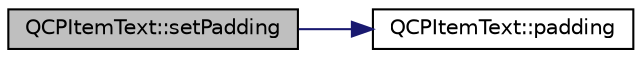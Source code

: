 digraph "QCPItemText::setPadding"
{
 // LATEX_PDF_SIZE
  edge [fontname="Helvetica",fontsize="10",labelfontname="Helvetica",labelfontsize="10"];
  node [fontname="Helvetica",fontsize="10",shape=record];
  rankdir="LR";
  Node1 [label="QCPItemText::setPadding",height=0.2,width=0.4,color="black", fillcolor="grey75", style="filled", fontcolor="black",tooltip=" "];
  Node1 -> Node2 [color="midnightblue",fontsize="10",style="solid",fontname="Helvetica"];
  Node2 [label="QCPItemText::padding",height=0.2,width=0.4,color="black", fillcolor="white", style="filled",URL="$classQCPItemText.html#a5a598618350b40446d031fa9dc15fba7",tooltip=" "];
}

